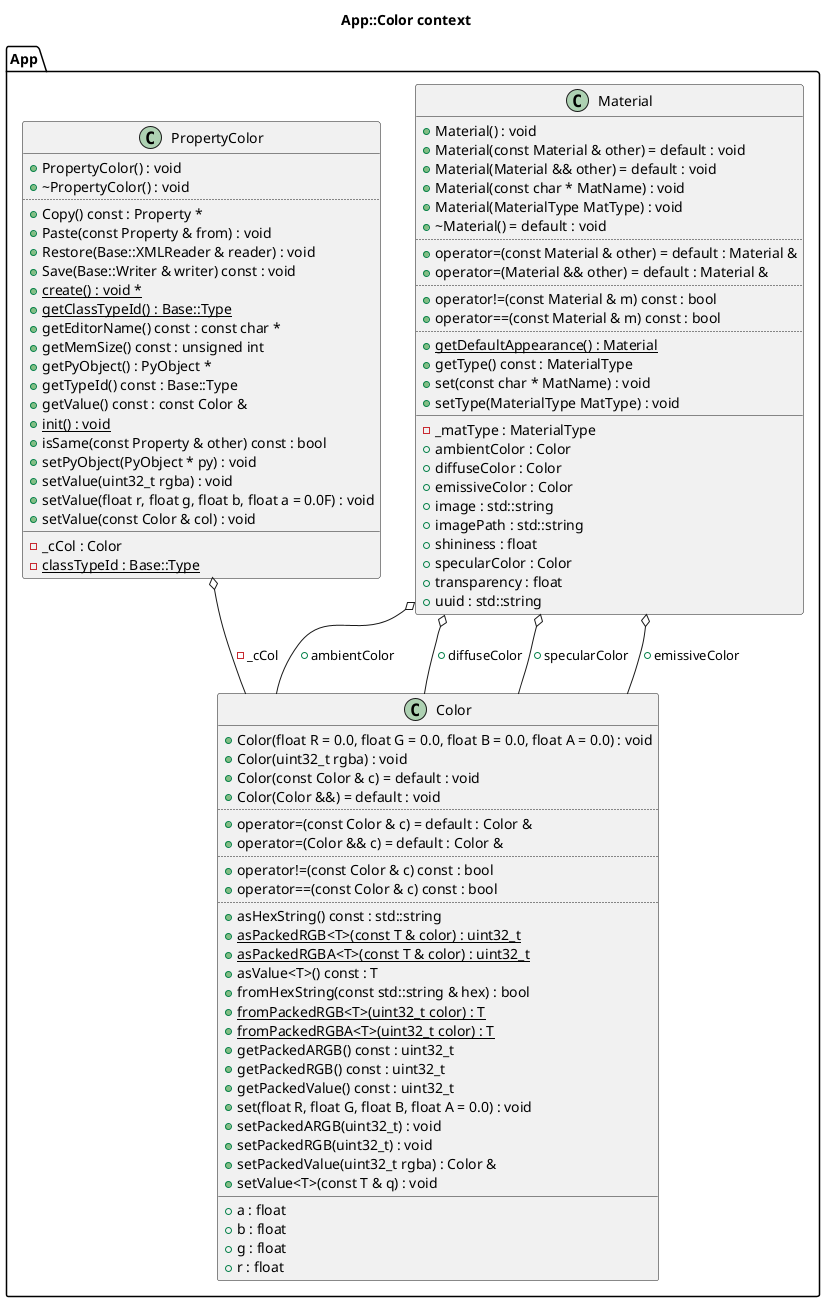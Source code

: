 @startuml
title App::Color context
package [App] as C_0018282610363821501524 {
class "Color" as C_0007151109991894271781
class C_0007151109991894271781 [[https://github.com/FreeCAD/FreeCAD/blob/2fcc5317fe3aee96ca73475986a577719fc78e20/src/App/Color.h#L40{Color}]] {
+Color(float R = 0.0, float G = 0.0, float B = 0.0, float A = 0.0) : void [[[https://github.com/FreeCAD/FreeCAD/blob/2fcc5317fe3aee96ca73475986a577719fc78e20/src/App/Color.h#L47{Color}]]]
+Color(uint32_t rgba) : void [[[https://github.com/FreeCAD/FreeCAD/blob/2fcc5317fe3aee96ca73475986a577719fc78e20/src/App/Color.h#L53{Color}]]]
+Color(const Color & c) = default : void [[[https://github.com/FreeCAD/FreeCAD/blob/2fcc5317fe3aee96ca73475986a577719fc78e20/src/App/Color.h#L56{Color}]]]
+Color(Color &&) = default : void [[[https://github.com/FreeCAD/FreeCAD/blob/2fcc5317fe3aee96ca73475986a577719fc78e20/src/App/Color.h#L57{Color}]]]
..
+operator=(const Color & c) = default : Color & [[[https://github.com/FreeCAD/FreeCAD/blob/2fcc5317fe3aee96ca73475986a577719fc78e20/src/App/Color.h#L67{operator=}]]]
+operator=(Color && c) = default : Color & [[[https://github.com/FreeCAD/FreeCAD/blob/2fcc5317fe3aee96ca73475986a577719fc78e20/src/App/Color.h#L68{operator=}]]]
..
+operator!=(const Color & c) const : bool [[[https://github.com/FreeCAD/FreeCAD/blob/2fcc5317fe3aee96ca73475986a577719fc78e20/src/App/Color.h#L61{operator!=}]]]
+operator==(const Color & c) const : bool [[[https://github.com/FreeCAD/FreeCAD/blob/2fcc5317fe3aee96ca73475986a577719fc78e20/src/App/Color.h#L60{operator==}]]]
..
+asHexString() const : std::string [[[https://github.com/FreeCAD/FreeCAD/blob/2fcc5317fe3aee96ca73475986a577719fc78e20/src/App/Color.h#L143{asHexString}]]]
{static} +asPackedRGB<T>(const T & color) : uint32_t
{static} +asPackedRGBA<T>(const T & color) : uint32_t
+asValue<T>() const : T
+fromHexString(const std::string & hex) : bool [[[https://github.com/FreeCAD/FreeCAD/blob/2fcc5317fe3aee96ca73475986a577719fc78e20/src/App/Color.h#L149{fromHexString}]]]
{static} +fromPackedRGB<T>(uint32_t color) : T
{static} +fromPackedRGBA<T>(uint32_t color) : T
+getPackedARGB() const : uint32_t [[[https://github.com/FreeCAD/FreeCAD/blob/2fcc5317fe3aee96ca73475986a577719fc78e20/src/App/Color.h#L94{getPackedARGB}]]]
+getPackedRGB() const : uint32_t [[[https://github.com/FreeCAD/FreeCAD/blob/2fcc5317fe3aee96ca73475986a577719fc78e20/src/App/Color.h#L86{getPackedRGB}]]]
+getPackedValue() const : uint32_t [[[https://github.com/FreeCAD/FreeCAD/blob/2fcc5317fe3aee96ca73475986a577719fc78e20/src/App/Color.h#L82{getPackedValue}]]]
+set(float R, float G, float B, float A = 0.0) : void [[[https://github.com/FreeCAD/FreeCAD/blob/2fcc5317fe3aee96ca73475986a577719fc78e20/src/App/Color.h#L66{set}]]]
+setPackedARGB(uint32_t) : void [[[https://github.com/FreeCAD/FreeCAD/blob/2fcc5317fe3aee96ca73475986a577719fc78e20/src/App/Color.h#L98{setPackedARGB}]]]
+setPackedRGB(uint32_t) : void [[[https://github.com/FreeCAD/FreeCAD/blob/2fcc5317fe3aee96ca73475986a577719fc78e20/src/App/Color.h#L90{setPackedRGB}]]]
+setPackedValue(uint32_t rgba) : Color & [[[https://github.com/FreeCAD/FreeCAD/blob/2fcc5317fe3aee96ca73475986a577719fc78e20/src/App/Color.h#L76{setPackedValue}]]]
+setValue<T>(const T & q) : void
__
+a : float [[[https://github.com/FreeCAD/FreeCAD/blob/2fcc5317fe3aee96ca73475986a577719fc78e20/src/App/Color.h#L152{a}]]]
+b : float [[[https://github.com/FreeCAD/FreeCAD/blob/2fcc5317fe3aee96ca73475986a577719fc78e20/src/App/Color.h#L152{b}]]]
+g : float [[[https://github.com/FreeCAD/FreeCAD/blob/2fcc5317fe3aee96ca73475986a577719fc78e20/src/App/Color.h#L152{g}]]]
+r : float [[[https://github.com/FreeCAD/FreeCAD/blob/2fcc5317fe3aee96ca73475986a577719fc78e20/src/App/Color.h#L152{r}]]]
}
class "Material" as C_0011932603888482871764
class C_0011932603888482871764 [[https://github.com/FreeCAD/FreeCAD/blob/2fcc5317fe3aee96ca73475986a577719fc78e20/src/App/Material.h#L34{Material}]] {
+Material() : void [[[https://github.com/FreeCAD/FreeCAD/blob/2fcc5317fe3aee96ca73475986a577719fc78e20/src/App/Material.h#L69{Material}]]]
+Material(const Material & other) = default : void [[[https://github.com/FreeCAD/FreeCAD/blob/2fcc5317fe3aee96ca73475986a577719fc78e20/src/App/Material.h#L72{Material}]]]
+Material(Material && other) = default : void [[[https://github.com/FreeCAD/FreeCAD/blob/2fcc5317fe3aee96ca73475986a577719fc78e20/src/App/Material.h#L73{Material}]]]
+Material(const char * MatName) : void [[[https://github.com/FreeCAD/FreeCAD/blob/2fcc5317fe3aee96ca73475986a577719fc78e20/src/App/Material.h#L77{Material}]]]
+Material(MaterialType MatType) : void [[[https://github.com/FreeCAD/FreeCAD/blob/2fcc5317fe3aee96ca73475986a577719fc78e20/src/App/Material.h#L80{Material}]]]
+~Material() = default : void [[[https://github.com/FreeCAD/FreeCAD/blob/2fcc5317fe3aee96ca73475986a577719fc78e20/src/App/Material.h#L70{~Material}]]]
..
+operator=(const Material & other) = default : Material & [[[https://github.com/FreeCAD/FreeCAD/blob/2fcc5317fe3aee96ca73475986a577719fc78e20/src/App/Material.h#L159{operator=}]]]
+operator=(Material && other) = default : Material & [[[https://github.com/FreeCAD/FreeCAD/blob/2fcc5317fe3aee96ca73475986a577719fc78e20/src/App/Material.h#L160{operator=}]]]
..
+operator!=(const Material & m) const : bool [[[https://github.com/FreeCAD/FreeCAD/blob/2fcc5317fe3aee96ca73475986a577719fc78e20/src/App/Material.h#L155{operator!=}]]]
+operator==(const Material & m) const : bool [[[https://github.com/FreeCAD/FreeCAD/blob/2fcc5317fe3aee96ca73475986a577719fc78e20/src/App/Material.h#L140{operator==}]]]
..
{static} +getDefaultAppearance() : Material [[[https://github.com/FreeCAD/FreeCAD/blob/2fcc5317fe3aee96ca73475986a577719fc78e20/src/App/Material.h#L162{getDefaultAppearance}]]]
+getType() const : MaterialType [[[https://github.com/FreeCAD/FreeCAD/blob/2fcc5317fe3aee96ca73475986a577719fc78e20/src/App/Material.h#L120{getType}]]]
+set(const char * MatName) : void [[[https://github.com/FreeCAD/FreeCAD/blob/2fcc5317fe3aee96ca73475986a577719fc78e20/src/App/Material.h#L111{set}]]]
+setType(MaterialType MatType) : void [[[https://github.com/FreeCAD/FreeCAD/blob/2fcc5317fe3aee96ca73475986a577719fc78e20/src/App/Material.h#L116{setType}]]]
__
-_matType : MaterialType [[[https://github.com/FreeCAD/FreeCAD/blob/2fcc5317fe3aee96ca73475986a577719fc78e20/src/App/Material.h#L165{_matType}]]]
+ambientColor : Color [[[https://github.com/FreeCAD/FreeCAD/blob/2fcc5317fe3aee96ca73475986a577719fc78e20/src/App/Material.h#L128{ambientColor}]]]
+diffuseColor : Color [[[https://github.com/FreeCAD/FreeCAD/blob/2fcc5317fe3aee96ca73475986a577719fc78e20/src/App/Material.h#L129{diffuseColor}]]]
+emissiveColor : Color [[[https://github.com/FreeCAD/FreeCAD/blob/2fcc5317fe3aee96ca73475986a577719fc78e20/src/App/Material.h#L131{emissiveColor}]]]
+image : std::string [[[https://github.com/FreeCAD/FreeCAD/blob/2fcc5317fe3aee96ca73475986a577719fc78e20/src/App/Material.h#L134{image}]]]
+imagePath : std::string [[[https://github.com/FreeCAD/FreeCAD/blob/2fcc5317fe3aee96ca73475986a577719fc78e20/src/App/Material.h#L135{imagePath}]]]
+shininess : float [[[https://github.com/FreeCAD/FreeCAD/blob/2fcc5317fe3aee96ca73475986a577719fc78e20/src/App/Material.h#L132{shininess}]]]
+specularColor : Color [[[https://github.com/FreeCAD/FreeCAD/blob/2fcc5317fe3aee96ca73475986a577719fc78e20/src/App/Material.h#L130{specularColor}]]]
+transparency : float [[[https://github.com/FreeCAD/FreeCAD/blob/2fcc5317fe3aee96ca73475986a577719fc78e20/src/App/Material.h#L133{transparency}]]]
+uuid : std::string [[[https://github.com/FreeCAD/FreeCAD/blob/2fcc5317fe3aee96ca73475986a577719fc78e20/src/App/Material.h#L136{uuid}]]]
}
class "PropertyColor" as C_0015230124054626886715
class C_0015230124054626886715 [[https://github.com/FreeCAD/FreeCAD/blob/2fcc5317fe3aee96ca73475986a577719fc78e20/src/App/PropertyStandard.h#L930{PropertyColor}]] {
+PropertyColor() : void [[[https://github.com/FreeCAD/FreeCAD/blob/2fcc5317fe3aee96ca73475986a577719fc78e20/src/App/PropertyStandard.h#L939{PropertyColor}]]]
+~PropertyColor() : void [[[https://github.com/FreeCAD/FreeCAD/blob/2fcc5317fe3aee96ca73475986a577719fc78e20/src/App/PropertyStandard.h#L945{~PropertyColor}]]]
..
+Copy() const : Property * [[[https://github.com/FreeCAD/FreeCAD/blob/2fcc5317fe3aee96ca73475986a577719fc78e20/src/App/PropertyStandard.h#L965{Copy}]]]
+Paste(const Property & from) : void [[[https://github.com/FreeCAD/FreeCAD/blob/2fcc5317fe3aee96ca73475986a577719fc78e20/src/App/PropertyStandard.h#L966{Paste}]]]
+Restore(Base::XMLReader & reader) : void [[[https://github.com/FreeCAD/FreeCAD/blob/2fcc5317fe3aee96ca73475986a577719fc78e20/src/App/PropertyStandard.h#L963{Restore}]]]
+Save(Base::Writer & writer) const : void [[[https://github.com/FreeCAD/FreeCAD/blob/2fcc5317fe3aee96ca73475986a577719fc78e20/src/App/PropertyStandard.h#L962{Save}]]]
{static} +create() : void * [[[https://github.com/FreeCAD/FreeCAD/blob/2fcc5317fe3aee96ca73475986a577719fc78e20/src/Base/BaseClass.h#L52{create}]]]
{static} +getClassTypeId() : Base::Type [[[https://github.com/FreeCAD/FreeCAD/blob/2fcc5317fe3aee96ca73475986a577719fc78e20/src/Base/BaseClass.h#L49{getClassTypeId}]]]
+getEditorName() const : const char * [[[https://github.com/FreeCAD/FreeCAD/blob/2fcc5317fe3aee96ca73475986a577719fc78e20/src/App/PropertyStandard.h#L957{getEditorName}]]]
+getMemSize() const : unsigned int [[[https://github.com/FreeCAD/FreeCAD/blob/2fcc5317fe3aee96ca73475986a577719fc78e20/src/App/PropertyStandard.h#L968{getMemSize}]]]
+getPyObject() : PyObject * [[[https://github.com/FreeCAD/FreeCAD/blob/2fcc5317fe3aee96ca73475986a577719fc78e20/src/App/PropertyStandard.h#L959{getPyObject}]]]
+getTypeId() const : Base::Type [[[https://github.com/FreeCAD/FreeCAD/blob/2fcc5317fe3aee96ca73475986a577719fc78e20/src/Base/BaseClass.h#L50{getTypeId}]]]
+getValue() const : const Color & [[[https://github.com/FreeCAD/FreeCAD/blob/2fcc5317fe3aee96ca73475986a577719fc78e20/src/App/PropertyStandard.h#L955{getValue}]]]
{static} +init() : void [[[https://github.com/FreeCAD/FreeCAD/blob/2fcc5317fe3aee96ca73475986a577719fc78e20/src/Base/BaseClass.h#L51{init}]]]
+isSame(const Property & other) const : bool [[[https://github.com/FreeCAD/FreeCAD/blob/2fcc5317fe3aee96ca73475986a577719fc78e20/src/App/PropertyStandard.h#L970{isSame}]]]
+setPyObject(PyObject * py) : void [[[https://github.com/FreeCAD/FreeCAD/blob/2fcc5317fe3aee96ca73475986a577719fc78e20/src/App/PropertyStandard.h#L960{setPyObject}]]]
+setValue(uint32_t rgba) : void [[[https://github.com/FreeCAD/FreeCAD/blob/2fcc5317fe3aee96ca73475986a577719fc78e20/src/App/PropertyStandard.h#L951{setValue}]]]
+setValue(float r, float g, float b, float a = 0.0F) : void [[[https://github.com/FreeCAD/FreeCAD/blob/2fcc5317fe3aee96ca73475986a577719fc78e20/src/App/PropertyStandard.h#L950{setValue}]]]
+setValue(const Color & col) : void [[[https://github.com/FreeCAD/FreeCAD/blob/2fcc5317fe3aee96ca73475986a577719fc78e20/src/App/PropertyStandard.h#L949{setValue}]]]
__
-_cCol : Color [[[https://github.com/FreeCAD/FreeCAD/blob/2fcc5317fe3aee96ca73475986a577719fc78e20/src/App/PropertyStandard.h#L979{_cCol}]]]
{static} -classTypeId : Base::Type [[[https://github.com/FreeCAD/FreeCAD/blob/2fcc5317fe3aee96ca73475986a577719fc78e20/src/Base/BaseClass.h#L55{classTypeId}]]]
}
}
C_0011932603888482871764 o-- C_0007151109991894271781 [[https://github.com/FreeCAD/FreeCAD/blob/2fcc5317fe3aee96ca73475986a577719fc78e20/src/App/Material.h#L128{ambientColor}]] : +ambientColor
C_0011932603888482871764 o-- C_0007151109991894271781 [[https://github.com/FreeCAD/FreeCAD/blob/2fcc5317fe3aee96ca73475986a577719fc78e20/src/App/Material.h#L129{diffuseColor}]] : +diffuseColor
C_0011932603888482871764 o-- C_0007151109991894271781 [[https://github.com/FreeCAD/FreeCAD/blob/2fcc5317fe3aee96ca73475986a577719fc78e20/src/App/Material.h#L130{specularColor}]] : +specularColor
C_0011932603888482871764 o-- C_0007151109991894271781 [[https://github.com/FreeCAD/FreeCAD/blob/2fcc5317fe3aee96ca73475986a577719fc78e20/src/App/Material.h#L131{emissiveColor}]] : +emissiveColor
C_0015230124054626886715 o-- C_0007151109991894271781 [[https://github.com/FreeCAD/FreeCAD/blob/2fcc5317fe3aee96ca73475986a577719fc78e20/src/App/PropertyStandard.h#L979{_cCol}]] : -_cCol

'Generated with clang-uml, version 0.6.1
'LLVM version Ubuntu clang version 19.1.1 (1ubuntu1)
@enduml
